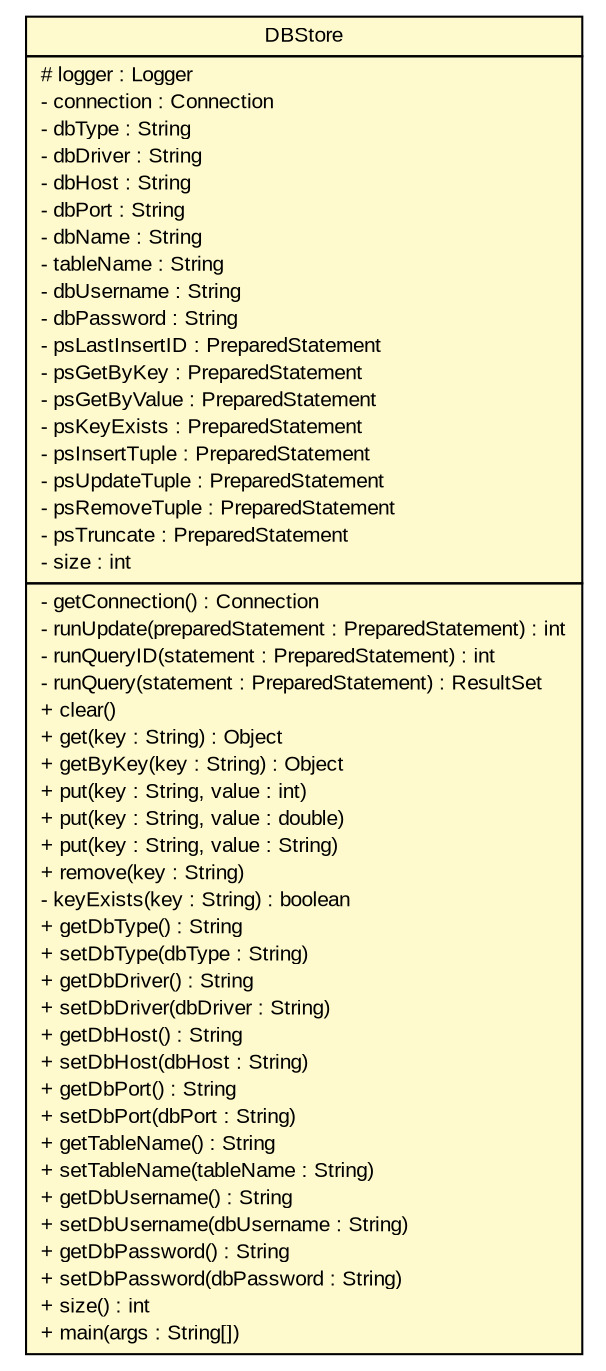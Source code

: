 #!/usr/local/bin/dot
#
# Class diagram 
# Generated by UMLGraph version 5.2 (http://www.umlgraph.org/)
#

digraph G {
	edge [fontname="arial",fontsize=10,labelfontname="arial",labelfontsize=10];
	node [fontname="arial",fontsize=10,shape=plaintext];
	nodesep=0.25;
	ranksep=0.5;
	// tud.iir.helper.DBStore
	c41189 [label=<<table title="tud.iir.helper.DBStore" border="0" cellborder="1" cellspacing="0" cellpadding="2" port="p" bgcolor="lemonChiffon" href="./DBStore.html">
		<tr><td><table border="0" cellspacing="0" cellpadding="1">
<tr><td align="center" balign="center"> DBStore </td></tr>
		</table></td></tr>
		<tr><td><table border="0" cellspacing="0" cellpadding="1">
<tr><td align="left" balign="left"> # logger : Logger </td></tr>
<tr><td align="left" balign="left"> - connection : Connection </td></tr>
<tr><td align="left" balign="left"> - dbType : String </td></tr>
<tr><td align="left" balign="left"> - dbDriver : String </td></tr>
<tr><td align="left" balign="left"> - dbHost : String </td></tr>
<tr><td align="left" balign="left"> - dbPort : String </td></tr>
<tr><td align="left" balign="left"> - dbName : String </td></tr>
<tr><td align="left" balign="left"> - tableName : String </td></tr>
<tr><td align="left" balign="left"> - dbUsername : String </td></tr>
<tr><td align="left" balign="left"> - dbPassword : String </td></tr>
<tr><td align="left" balign="left"> - psLastInsertID : PreparedStatement </td></tr>
<tr><td align="left" balign="left"> - psGetByKey : PreparedStatement </td></tr>
<tr><td align="left" balign="left"> - psGetByValue : PreparedStatement </td></tr>
<tr><td align="left" balign="left"> - psKeyExists : PreparedStatement </td></tr>
<tr><td align="left" balign="left"> - psInsertTuple : PreparedStatement </td></tr>
<tr><td align="left" balign="left"> - psUpdateTuple : PreparedStatement </td></tr>
<tr><td align="left" balign="left"> - psRemoveTuple : PreparedStatement </td></tr>
<tr><td align="left" balign="left"> - psTruncate : PreparedStatement </td></tr>
<tr><td align="left" balign="left"> - size : int </td></tr>
		</table></td></tr>
		<tr><td><table border="0" cellspacing="0" cellpadding="1">
<tr><td align="left" balign="left"> - getConnection() : Connection </td></tr>
<tr><td align="left" balign="left"> - runUpdate(preparedStatement : PreparedStatement) : int </td></tr>
<tr><td align="left" balign="left"> - runQueryID(statement : PreparedStatement) : int </td></tr>
<tr><td align="left" balign="left"> - runQuery(statement : PreparedStatement) : ResultSet </td></tr>
<tr><td align="left" balign="left"> + clear() </td></tr>
<tr><td align="left" balign="left"> + get(key : String) : Object </td></tr>
<tr><td align="left" balign="left"> + getByKey(key : String) : Object </td></tr>
<tr><td align="left" balign="left"> + put(key : String, value : int) </td></tr>
<tr><td align="left" balign="left"> + put(key : String, value : double) </td></tr>
<tr><td align="left" balign="left"> + put(key : String, value : String) </td></tr>
<tr><td align="left" balign="left"> + remove(key : String) </td></tr>
<tr><td align="left" balign="left"> - keyExists(key : String) : boolean </td></tr>
<tr><td align="left" balign="left"> + getDbType() : String </td></tr>
<tr><td align="left" balign="left"> + setDbType(dbType : String) </td></tr>
<tr><td align="left" balign="left"> + getDbDriver() : String </td></tr>
<tr><td align="left" balign="left"> + setDbDriver(dbDriver : String) </td></tr>
<tr><td align="left" balign="left"> + getDbHost() : String </td></tr>
<tr><td align="left" balign="left"> + setDbHost(dbHost : String) </td></tr>
<tr><td align="left" balign="left"> + getDbPort() : String </td></tr>
<tr><td align="left" balign="left"> + setDbPort(dbPort : String) </td></tr>
<tr><td align="left" balign="left"> + getTableName() : String </td></tr>
<tr><td align="left" balign="left"> + setTableName(tableName : String) </td></tr>
<tr><td align="left" balign="left"> + getDbUsername() : String </td></tr>
<tr><td align="left" balign="left"> + setDbUsername(dbUsername : String) </td></tr>
<tr><td align="left" balign="left"> + getDbPassword() : String </td></tr>
<tr><td align="left" balign="left"> + setDbPassword(dbPassword : String) </td></tr>
<tr><td align="left" balign="left"> + size() : int </td></tr>
<tr><td align="left" balign="left"> + main(args : String[]) </td></tr>
		</table></td></tr>
		</table>>, fontname="arial", fontcolor="black", fontsize=10.0];
}

